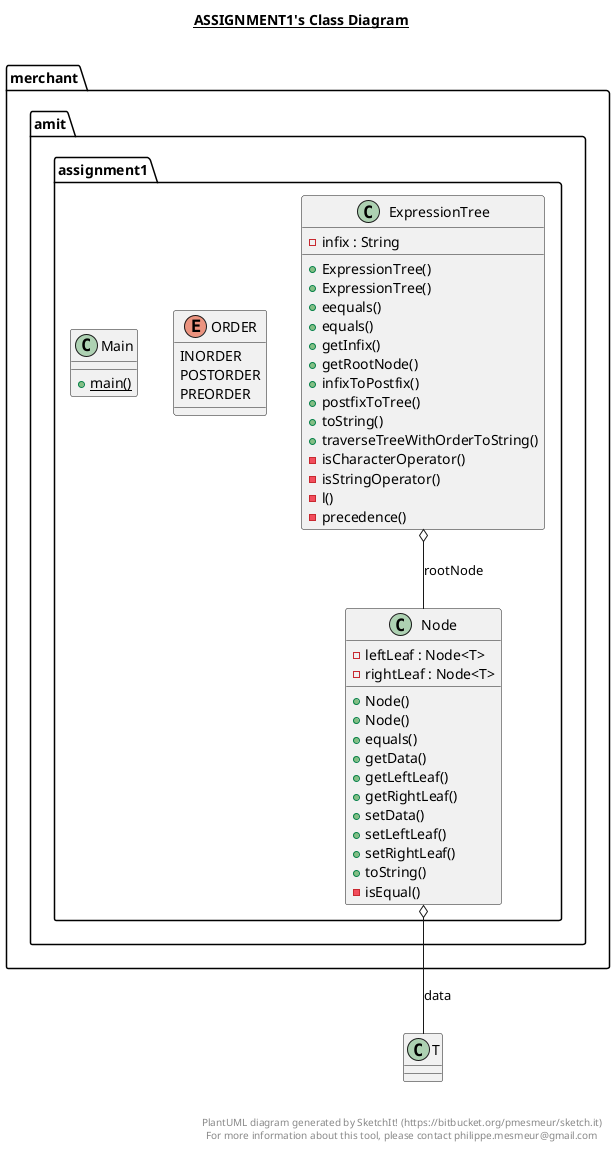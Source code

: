 @startuml

title __ASSIGNMENT1's Class Diagram__\n

  namespace merchant.amit.assignment1 {
    class merchant.amit.assignment1.ExpressionTree {
        - infix : String
        + ExpressionTree()
        + ExpressionTree()
        + eequals()
        + equals()
        + getInfix()
        + getRootNode()
        + infixToPostfix()
        + postfixToTree()
        + toString()
        + traverseTreeWithOrderToString()
        - isCharacterOperator()
        - isStringOperator()
        - l()
        - precedence()
    }
  }
  

  namespace merchant.amit.assignment1 {
    enum ORDER {
      INORDER
      POSTORDER
      PREORDER
    }
  }
  

  namespace merchant.amit.assignment1 {
    class merchant.amit.assignment1.Main {
        {static} + main()
    }
  }
  

  namespace merchant.amit.assignment1 {
    class merchant.amit.assignment1.Node {
        - leftLeaf : Node<T>
        - rightLeaf : Node<T>
        + Node()
        + Node()
        + equals()
        + getData()
        + getLeftLeaf()
        + getRightLeaf()
        + setData()
        + setLeftLeaf()
        + setRightLeaf()
        + toString()
        - isEqual()
    }
  }
  

  merchant.amit.assignment1.ExpressionTree o-- merchant.amit.assignment1.Node : rootNode
  merchant.amit.assignment1.ExpressionTree +-down- merchant.amit.assignment1.ExpressionTree.ORDER
  merchant.amit.assignment1.Node o-- T : data


right footer


PlantUML diagram generated by SketchIt! (https://bitbucket.org/pmesmeur/sketch.it)
For more information about this tool, please contact philippe.mesmeur@gmail.com
endfooter

@enduml
